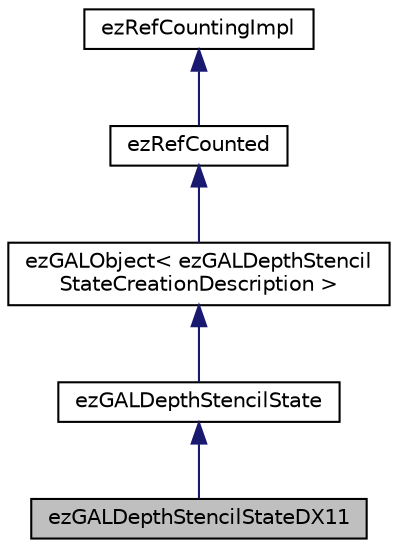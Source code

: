 digraph "ezGALDepthStencilStateDX11"
{
 // LATEX_PDF_SIZE
  edge [fontname="Helvetica",fontsize="10",labelfontname="Helvetica",labelfontsize="10"];
  node [fontname="Helvetica",fontsize="10",shape=record];
  Node1 [label="ezGALDepthStencilStateDX11",height=0.2,width=0.4,color="black", fillcolor="grey75", style="filled", fontcolor="black",tooltip=" "];
  Node2 -> Node1 [dir="back",color="midnightblue",fontsize="10",style="solid",fontname="Helvetica"];
  Node2 [label="ezGALDepthStencilState",height=0.2,width=0.4,color="black", fillcolor="white", style="filled",URL="$d6/d95/classez_g_a_l_depth_stencil_state.htm",tooltip=" "];
  Node3 -> Node2 [dir="back",color="midnightblue",fontsize="10",style="solid",fontname="Helvetica"];
  Node3 [label="ezGALObject\< ezGALDepthStencil\lStateCreationDescription \>",height=0.2,width=0.4,color="black", fillcolor="white", style="filled",URL="$d3/dd3/classez_g_a_l_object.htm",tooltip=" "];
  Node4 -> Node3 [dir="back",color="midnightblue",fontsize="10",style="solid",fontname="Helvetica"];
  Node4 [label="ezRefCounted",height=0.2,width=0.4,color="black", fillcolor="white", style="filled",URL="$d2/d70/classez_ref_counted.htm",tooltip="Base class for reference counted objects."];
  Node5 -> Node4 [dir="back",color="midnightblue",fontsize="10",style="solid",fontname="Helvetica"];
  Node5 [label="ezRefCountingImpl",height=0.2,width=0.4,color="black", fillcolor="white", style="filled",URL="$d9/d13/classez_ref_counting_impl.htm",tooltip=" "];
}
